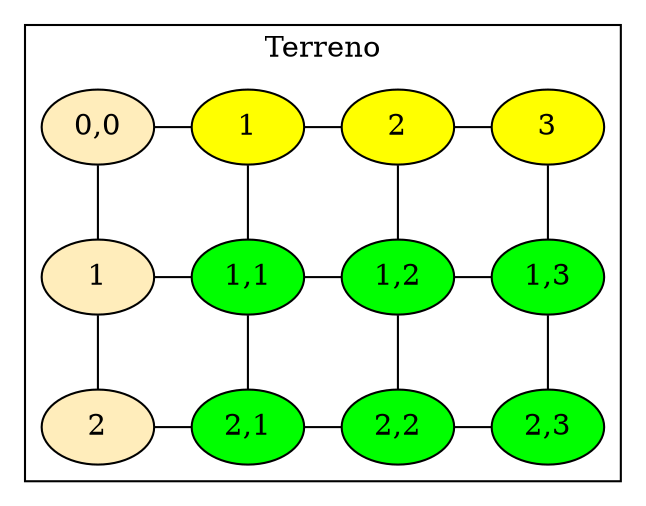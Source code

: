 digraph L{
    node[shape = ellipse fillcolor = "#FFEDBB" style = filled]
    

    subgraph cluster_p{
        label = "Terreno"
        bgcolor = "white"
        raiz[label = "0,0"]
        edge[dir = "none"]
        /*Aqui creamos las cabeceras de las filas */
        Fila1[label = "1", group = 1];
        Fila2[label = "2", group = 1];
       
        
        /*Aqui enlazamos los nodos de las filas */
        Fila1->Fila2;
    
       
  
       /*Aqui enlazamos los nodos de las filas */
       Columna1[label = "1", group = 2, fillcolor = yellow];
       Columna2[label = "2", group = 3, fillcolor = yellow];
       Columna3[label = "3", group = 4, fillcolor = yellow];
  

       /*Aqui enlazar los nodos de las cabeceras de las columnas */
       Columna1->Columna2
       Columna2->Columna3
      

       /*Aqui vamos a unir la raiz a las filas y a las columanas*/
       raiz -> Fila1;
       raiz -> Columna1;
       /*Aqui vamos a alinear cada nodo cabecera de las columnas*/
       {rank = same; raiz; Columna1; Columna2; Columna3}
        nodo1_1[label="1,1", fillcolor = green, group = 2]
        nodo1_2[label="1,2", fillcolor = green, group = 3]
        nodo1_3[label="1,3", fillcolor = green, group = 4]
        nodo2_1[label="2,1", fillcolor = green, group = 2]
        nodo2_2[label="2,2", fillcolor = green, group = 3]
        nodo2_3[label="2,3", fillcolor = green, group = 4]

        /*Ahora alineamos fila por fila*/
        Fila1 -> nodo1_1;
        {rank = same; Fila1; nodo1_1; nodo1_2; nodo1_3}

        Fila2 -> nodo2_1
        {rank = same; Fila2; nodo2_1; nodo2_2; nodo2_3}
        
       
        
        
        /*aqui enlazamos las columnas */
        Columna1 -> nodo1_1;
        Columna2 -> nodo1_2;
        Columna3 -> nodo1_3
     
        
       
   

     
        nodo1_1 -> nodo1_2;
        nodo1_2 -> nodo2_2;
        nodo1_2 -> nodo1_3;
        nodo1_3 -> nodo2_3
        nodo1_1 -> nodo2_1;
        nodo2_1 -> nodo2_2;
        nodo2_2 -> nodo2_3


    }
}